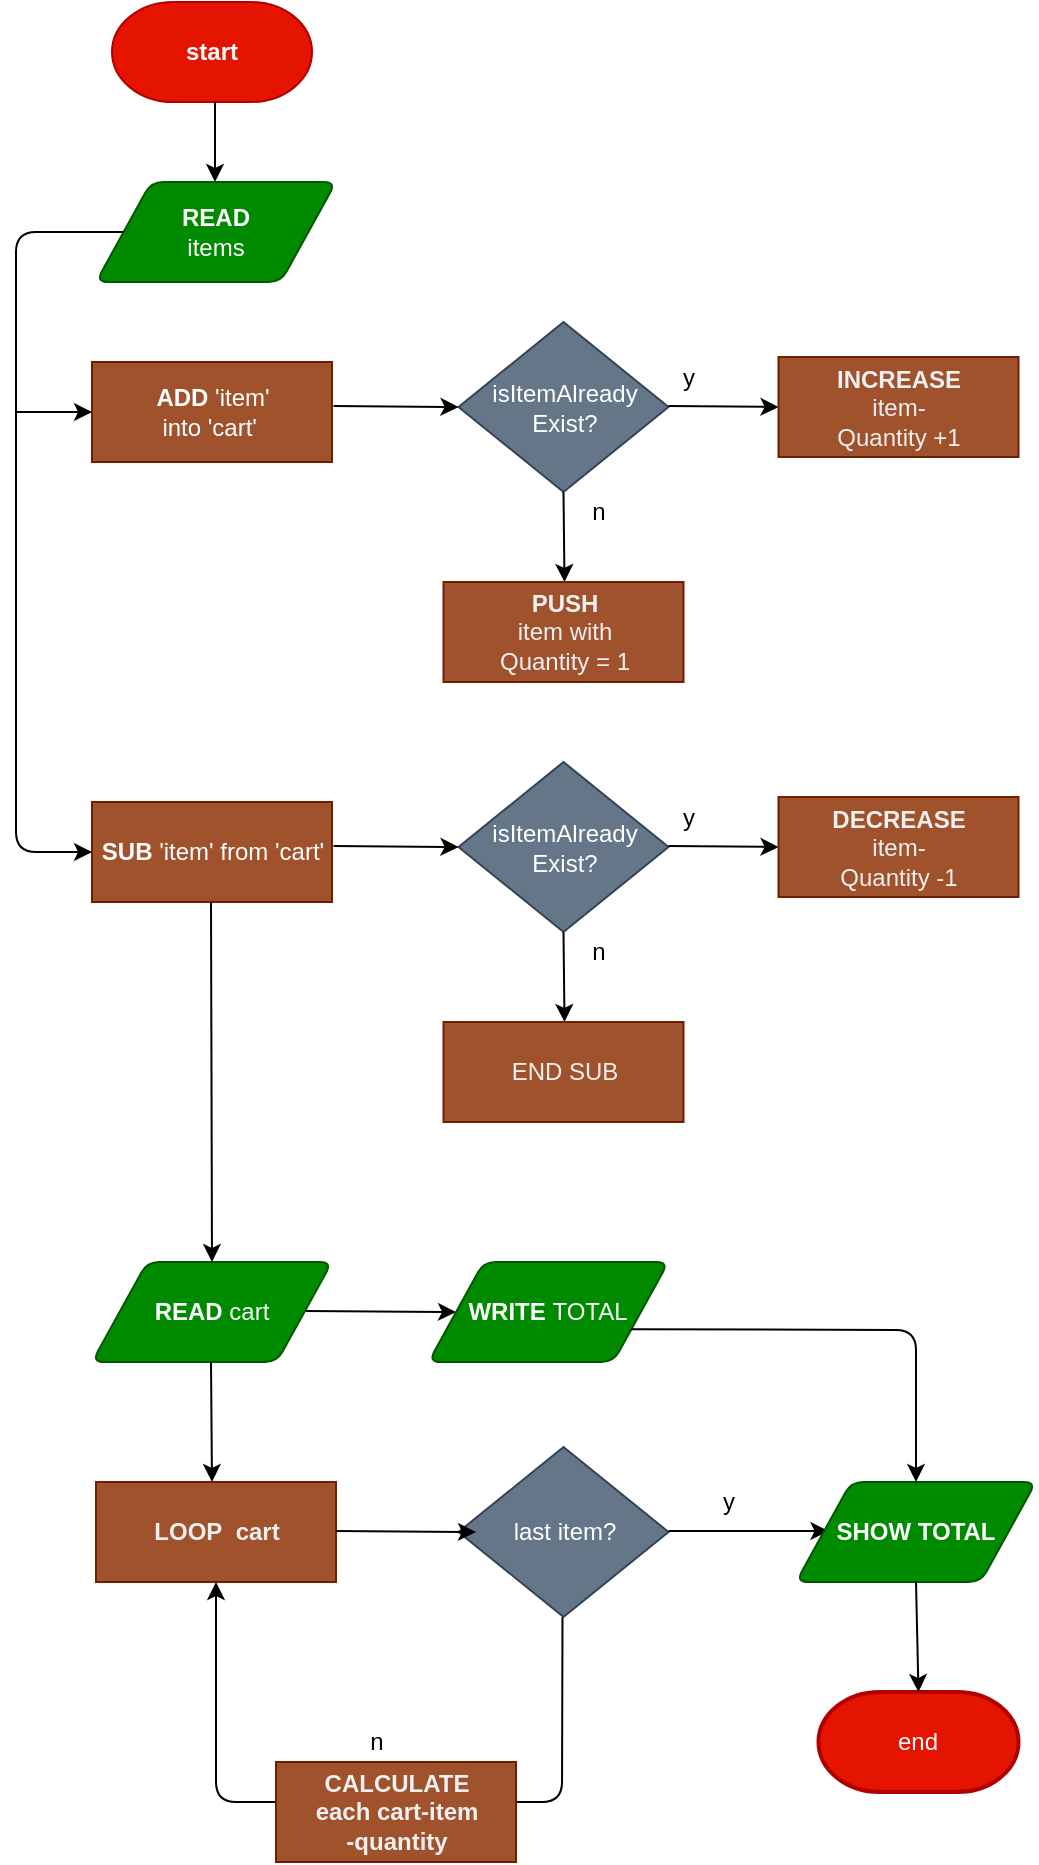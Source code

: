 <mxfile>
    <diagram id="_7fBYHgGEGUZ2jQKGacG" name="flowchart-shopping-cart -sederhana">
        <mxGraphModel dx="820" dy="566" grid="1" gridSize="10" guides="1" tooltips="1" connect="1" arrows="1" fold="1" page="1" pageScale="1" pageWidth="850" pageHeight="1100" math="0" shadow="0">
            <root>
                <mxCell id="0"/>
                <mxCell id="1" parent="0"/>
                <mxCell id="92" value="&lt;b&gt;start&lt;/b&gt;" style="strokeWidth=1;html=1;shape=mxgraph.flowchart.terminator;whiteSpace=wrap;fillColor=#e51400;strokeColor=#B20000;fontColor=#ffffff;" vertex="1" parent="1">
                    <mxGeometry x="178" y="90" width="100" height="50" as="geometry"/>
                </mxCell>
                <mxCell id="93" value="&lt;b&gt;READ &lt;/b&gt;cart" style="shape=parallelogram;html=1;strokeWidth=1;perimeter=parallelogramPerimeter;whiteSpace=wrap;rounded=1;arcSize=12;size=0.23;fillColor=#008a00;fontColor=#ffffff;strokeColor=#005700;" vertex="1" parent="1">
                    <mxGeometry x="168" y="720" width="120" height="50" as="geometry"/>
                </mxCell>
                <mxCell id="94" value="" style="endArrow=classic;html=1;strokeWidth=1;" edge="1" parent="1">
                    <mxGeometry width="50" height="50" relative="1" as="geometry">
                        <mxPoint x="229.5" y="140" as="sourcePoint"/>
                        <mxPoint x="229.5" y="180" as="targetPoint"/>
                    </mxGeometry>
                </mxCell>
                <mxCell id="95" value="&lt;b&gt;READ &lt;/b&gt;&lt;br&gt;items" style="shape=parallelogram;html=1;strokeWidth=1;perimeter=parallelogramPerimeter;whiteSpace=wrap;rounded=1;arcSize=12;size=0.23;fillColor=#008a00;fontColor=#ffffff;strokeColor=#005700;" vertex="1" parent="1">
                    <mxGeometry x="170" y="180" width="120" height="50" as="geometry"/>
                </mxCell>
                <mxCell id="96" value="isItemAlready&lt;br&gt;Exist?" style="shape=rhombus;html=1;dashed=0;whitespace=wrap;perimeter=rhombusPerimeter;fillColor=#647687;fontColor=#ffffff;strokeColor=#314354;strokeWidth=1;" vertex="1" parent="1">
                    <mxGeometry x="351.25" y="250" width="105" height="85" as="geometry"/>
                </mxCell>
                <mxCell id="97" value="n" style="text;html=1;align=center;verticalAlign=middle;resizable=0;points=[];autosize=1;strokeColor=none;fillColor=none;strokeWidth=1;" vertex="1" parent="1">
                    <mxGeometry x="411.25" y="335" width="20" height="20" as="geometry"/>
                </mxCell>
                <mxCell id="98" value="&lt;b&gt;ADD&amp;nbsp;&lt;/b&gt;'item'&lt;br&gt;into 'cart'&amp;nbsp;" style="html=1;dashed=0;whitespace=wrap;fillColor=#a0522d;fontColor=#ffffff;strokeColor=#6D1F00;strokeWidth=1;" vertex="1" parent="1">
                    <mxGeometry x="168" y="270" width="120" height="50" as="geometry"/>
                </mxCell>
                <mxCell id="99" value="" style="endArrow=classic;html=1;strokeWidth=1;entryX=0;entryY=0.5;entryDx=0;entryDy=0;" edge="1" parent="1" target="106">
                    <mxGeometry width="50" height="50" relative="1" as="geometry">
                        <mxPoint x="456.25" y="292" as="sourcePoint"/>
                        <mxPoint x="501.25" y="292" as="targetPoint"/>
                    </mxGeometry>
                </mxCell>
                <mxCell id="100" value="" style="endArrow=classic;html=1;strokeWidth=1;" edge="1" parent="1">
                    <mxGeometry width="50" height="50" relative="1" as="geometry">
                        <mxPoint x="227.5" y="770" as="sourcePoint"/>
                        <mxPoint x="228" y="830" as="targetPoint"/>
                    </mxGeometry>
                </mxCell>
                <mxCell id="101" value="" style="endArrow=classic;html=1;strokeWidth=1;entryX=0.5;entryY=1;entryDx=0;entryDy=0;" edge="1" parent="1" target="120">
                    <mxGeometry width="50" height="50" relative="1" as="geometry">
                        <mxPoint x="403.25" y="897.5" as="sourcePoint"/>
                        <mxPoint x="200" y="990" as="targetPoint"/>
                        <Array as="points">
                            <mxPoint x="403" y="990"/>
                            <mxPoint x="230" y="990"/>
                        </Array>
                    </mxGeometry>
                </mxCell>
                <mxCell id="102" value="end" style="strokeWidth=2;html=1;shape=mxgraph.flowchart.terminator;whiteSpace=wrap;fillColor=#e51400;fontColor=#ffffff;strokeColor=#B20000;" vertex="1" parent="1">
                    <mxGeometry x="531.25" y="935" width="100" height="50" as="geometry"/>
                </mxCell>
                <mxCell id="103" value="y" style="text;html=1;align=center;verticalAlign=middle;resizable=0;points=[];autosize=1;strokeColor=none;fillColor=none;strokeWidth=1;" vertex="1" parent="1">
                    <mxGeometry x="456.25" y="267.5" width="20" height="20" as="geometry"/>
                </mxCell>
                <mxCell id="104" value="" style="endArrow=classic;html=1;strokeWidth=1;exitX=0;exitY=0.5;exitDx=0;exitDy=0;entryX=0;entryY=0.5;entryDx=0;entryDy=0;" edge="1" parent="1" source="95" target="111">
                    <mxGeometry width="50" height="50" relative="1" as="geometry">
                        <mxPoint x="150" y="200" as="sourcePoint"/>
                        <mxPoint x="130" y="530" as="targetPoint"/>
                        <Array as="points">
                            <mxPoint x="130" y="205"/>
                            <mxPoint x="130" y="515"/>
                        </Array>
                    </mxGeometry>
                </mxCell>
                <mxCell id="105" value="" style="endArrow=classic;html=1;strokeWidth=1;exitX=0.5;exitY=1;exitDx=0;exitDy=0;" edge="1" parent="1" source="96">
                    <mxGeometry width="50" height="50" relative="1" as="geometry">
                        <mxPoint x="361.255" y="371.132" as="sourcePoint"/>
                        <mxPoint x="404.25" y="380" as="targetPoint"/>
                    </mxGeometry>
                </mxCell>
                <mxCell id="106" value="&lt;span style=&quot;color: rgb(240 , 240 , 240) ; font-family: &amp;#34;helvetica&amp;#34;&quot;&gt;&lt;b&gt;INCREASE&lt;br&gt;&lt;/b&gt;&lt;/span&gt;&lt;span style=&quot;color: rgb(240 , 240 , 240) ; font-family: &amp;#34;helvetica&amp;#34;&quot;&gt;item-&lt;/span&gt;&lt;br style=&quot;color: rgb(240 , 240 , 240) ; font-family: &amp;#34;helvetica&amp;#34;&quot;&gt;&lt;span style=&quot;color: rgb(240 , 240 , 240) ; font-family: &amp;#34;helvetica&amp;#34;&quot;&gt;Quantity +1&lt;/span&gt;" style="html=1;dashed=0;whitespace=wrap;fillColor=#a0522d;fontColor=#ffffff;strokeColor=#6D1F00;strokeWidth=1;" vertex="1" parent="1">
                    <mxGeometry x="511.25" y="267.5" width="120" height="50" as="geometry"/>
                </mxCell>
                <mxCell id="107" value="&lt;span style=&quot;color: rgb(240 , 240 , 240) ; font-family: &amp;#34;helvetica&amp;#34;&quot;&gt;&lt;b&gt;PUSH&lt;br&gt;&lt;/b&gt;item with&lt;/span&gt;&lt;br style=&quot;color: rgb(240 , 240 , 240) ; font-family: &amp;#34;helvetica&amp;#34;&quot;&gt;&lt;span style=&quot;color: rgb(240 , 240 , 240) ; font-family: &amp;#34;helvetica&amp;#34;&quot;&gt;Quantity = 1&lt;/span&gt;" style="html=1;dashed=0;whitespace=wrap;fillColor=#a0522d;fontColor=#ffffff;strokeColor=#6D1F00;strokeWidth=1;" vertex="1" parent="1">
                    <mxGeometry x="343.75" y="380" width="120" height="50" as="geometry"/>
                </mxCell>
                <mxCell id="108" value="" style="endArrow=classic;html=1;strokeWidth=1;entryX=0;entryY=0.5;entryDx=0;entryDy=0;" edge="1" parent="1" target="96">
                    <mxGeometry width="50" height="50" relative="1" as="geometry">
                        <mxPoint x="288.75" y="292" as="sourcePoint"/>
                        <mxPoint x="343.75" y="292.5" as="targetPoint"/>
                    </mxGeometry>
                </mxCell>
                <mxCell id="109" value="isItemAlready&lt;br&gt;Exist?" style="shape=rhombus;html=1;dashed=0;whitespace=wrap;perimeter=rhombusPerimeter;fillColor=#647687;fontColor=#ffffff;strokeColor=#314354;strokeWidth=1;" vertex="1" parent="1">
                    <mxGeometry x="351.25" y="470" width="105" height="85" as="geometry"/>
                </mxCell>
                <mxCell id="110" value="n" style="text;html=1;align=center;verticalAlign=middle;resizable=0;points=[];autosize=1;strokeColor=none;fillColor=none;strokeWidth=1;" vertex="1" parent="1">
                    <mxGeometry x="411.25" y="555" width="20" height="20" as="geometry"/>
                </mxCell>
                <mxCell id="111" value="&lt;b&gt;SUB&amp;nbsp;&lt;/b&gt;'item' from 'cart'" style="html=1;dashed=0;whitespace=wrap;fillColor=#a0522d;fontColor=#ffffff;strokeColor=#6D1F00;strokeWidth=1;" vertex="1" parent="1">
                    <mxGeometry x="168" y="490" width="120" height="50" as="geometry"/>
                </mxCell>
                <mxCell id="112" value="" style="endArrow=classic;html=1;strokeWidth=1;entryX=0;entryY=0.5;entryDx=0;entryDy=0;" edge="1" parent="1" target="116">
                    <mxGeometry width="50" height="50" relative="1" as="geometry">
                        <mxPoint x="456.25" y="512" as="sourcePoint"/>
                        <mxPoint x="501.25" y="512" as="targetPoint"/>
                    </mxGeometry>
                </mxCell>
                <mxCell id="113" value="y" style="text;html=1;align=center;verticalAlign=middle;resizable=0;points=[];autosize=1;strokeColor=none;fillColor=none;strokeWidth=1;" vertex="1" parent="1">
                    <mxGeometry x="456.25" y="487.5" width="20" height="20" as="geometry"/>
                </mxCell>
                <mxCell id="114" value="" style="endArrow=classic;html=1;strokeWidth=1;entryX=0.5;entryY=0;entryDx=0;entryDy=0;" edge="1" parent="1" target="93">
                    <mxGeometry width="50" height="50" relative="1" as="geometry">
                        <mxPoint x="227.5" y="540" as="sourcePoint"/>
                        <mxPoint x="228" y="690" as="targetPoint"/>
                    </mxGeometry>
                </mxCell>
                <mxCell id="115" value="" style="endArrow=classic;html=1;strokeWidth=1;exitX=0.5;exitY=1;exitDx=0;exitDy=0;" edge="1" parent="1" source="109">
                    <mxGeometry width="50" height="50" relative="1" as="geometry">
                        <mxPoint x="361.255" y="591.132" as="sourcePoint"/>
                        <mxPoint x="404.25" y="600" as="targetPoint"/>
                    </mxGeometry>
                </mxCell>
                <mxCell id="116" value="&lt;span style=&quot;color: rgb(240 , 240 , 240) ; font-family: &amp;#34;helvetica&amp;#34;&quot;&gt;&lt;b&gt;DECREASE&lt;br&gt;&lt;/b&gt;&lt;/span&gt;&lt;span style=&quot;color: rgb(240 , 240 , 240) ; font-family: &amp;#34;helvetica&amp;#34;&quot;&gt;item-&lt;/span&gt;&lt;br style=&quot;color: rgb(240 , 240 , 240) ; font-family: &amp;#34;helvetica&amp;#34;&quot;&gt;&lt;span style=&quot;color: rgb(240 , 240 , 240) ; font-family: &amp;#34;helvetica&amp;#34;&quot;&gt;Quantity -1&lt;/span&gt;" style="html=1;dashed=0;whitespace=wrap;fillColor=#a0522d;fontColor=#ffffff;strokeColor=#6D1F00;strokeWidth=1;" vertex="1" parent="1">
                    <mxGeometry x="511.25" y="487.5" width="120" height="50" as="geometry"/>
                </mxCell>
                <mxCell id="117" value="&lt;font color=&quot;#f0f0f0&quot; face=&quot;helvetica&quot;&gt;END SUB&lt;/font&gt;" style="html=1;dashed=0;whitespace=wrap;fillColor=#a0522d;fontColor=#ffffff;strokeColor=#6D1F00;strokeWidth=1;" vertex="1" parent="1">
                    <mxGeometry x="343.75" y="600" width="120" height="50" as="geometry"/>
                </mxCell>
                <mxCell id="118" value="" style="endArrow=classic;html=1;strokeWidth=1;entryX=0;entryY=0.5;entryDx=0;entryDy=0;" edge="1" parent="1" target="109">
                    <mxGeometry width="50" height="50" relative="1" as="geometry">
                        <mxPoint x="288.75" y="512" as="sourcePoint"/>
                        <mxPoint x="343.75" y="512.5" as="targetPoint"/>
                    </mxGeometry>
                </mxCell>
                <mxCell id="119" value="" style="endArrow=classic;html=1;strokeWidth=1;entryX=0;entryY=0.5;entryDx=0;entryDy=0;" edge="1" parent="1" target="98">
                    <mxGeometry width="50" height="50" relative="1" as="geometry">
                        <mxPoint x="130" y="295" as="sourcePoint"/>
                        <mxPoint x="140" y="317.5" as="targetPoint"/>
                    </mxGeometry>
                </mxCell>
                <mxCell id="120" value="&lt;font color=&quot;#f0f0f0&quot; face=&quot;helvetica&quot;&gt;&lt;b&gt;LOOP&amp;nbsp; cart&lt;/b&gt;&lt;/font&gt;" style="html=1;dashed=0;whitespace=wrap;fillColor=#a0522d;fontColor=#ffffff;strokeColor=#6D1F00;strokeWidth=1;" vertex="1" parent="1">
                    <mxGeometry x="170" y="830" width="120" height="50" as="geometry"/>
                </mxCell>
                <mxCell id="121" value="last item?" style="shape=rhombus;html=1;dashed=0;whitespace=wrap;perimeter=rhombusPerimeter;fillColor=#647687;fontColor=#ffffff;strokeColor=#314354;strokeWidth=1;" vertex="1" parent="1">
                    <mxGeometry x="351.25" y="812.5" width="105" height="85" as="geometry"/>
                </mxCell>
                <mxCell id="122" value="" style="endArrow=classic;html=1;strokeWidth=1;" edge="1" parent="1">
                    <mxGeometry width="50" height="50" relative="1" as="geometry">
                        <mxPoint x="456.25" y="854.5" as="sourcePoint"/>
                        <mxPoint x="536.25" y="854.5" as="targetPoint"/>
                    </mxGeometry>
                </mxCell>
                <mxCell id="123" value="" style="endArrow=classic;html=1;strokeWidth=1;" edge="1" parent="1">
                    <mxGeometry width="50" height="50" relative="1" as="geometry">
                        <mxPoint x="290" y="854.5" as="sourcePoint"/>
                        <mxPoint x="360" y="855" as="targetPoint"/>
                    </mxGeometry>
                </mxCell>
                <mxCell id="124" value="n" style="text;html=1;align=center;verticalAlign=middle;resizable=0;points=[];autosize=1;strokeColor=none;fillColor=none;strokeWidth=1;" vertex="1" parent="1">
                    <mxGeometry x="300" y="950" width="20" height="20" as="geometry"/>
                </mxCell>
                <mxCell id="125" value="&lt;font color=&quot;#f0f0f0&quot; face=&quot;helvetica&quot;&gt;&lt;b&gt;CALCULATE&lt;br&gt;each cart-item&lt;br&gt;-quantity&lt;br&gt;&lt;/b&gt;&lt;/font&gt;" style="html=1;dashed=0;whitespace=wrap;fillColor=#a0522d;fontColor=#ffffff;strokeColor=#6D1F00;strokeWidth=1;" vertex="1" parent="1">
                    <mxGeometry x="260" y="970" width="120" height="50" as="geometry"/>
                </mxCell>
                <mxCell id="126" value="y" style="text;html=1;align=center;verticalAlign=middle;resizable=0;points=[];autosize=1;strokeColor=none;fillColor=none;strokeWidth=1;" vertex="1" parent="1">
                    <mxGeometry x="476.25" y="830" width="20" height="20" as="geometry"/>
                </mxCell>
                <mxCell id="127" value="&lt;b&gt;WRITE&amp;nbsp;&lt;/b&gt;TOTAL" style="shape=parallelogram;html=1;strokeWidth=1;perimeter=parallelogramPerimeter;whiteSpace=wrap;rounded=1;arcSize=12;size=0.23;fillColor=#008a00;fontColor=#ffffff;strokeColor=#005700;" vertex="1" parent="1">
                    <mxGeometry x="336.25" y="720" width="120" height="50" as="geometry"/>
                </mxCell>
                <mxCell id="128" value="" style="endArrow=classic;html=1;strokeWidth=1;" edge="1" parent="1">
                    <mxGeometry width="50" height="50" relative="1" as="geometry">
                        <mxPoint x="275" y="744.5" as="sourcePoint"/>
                        <mxPoint x="350" y="745" as="targetPoint"/>
                    </mxGeometry>
                </mxCell>
                <mxCell id="129" value="&lt;b&gt;SHOW TOTAL&lt;/b&gt;" style="shape=parallelogram;html=1;strokeWidth=1;perimeter=parallelogramPerimeter;whiteSpace=wrap;rounded=1;arcSize=12;size=0.23;fillColor=#008a00;fontColor=#ffffff;strokeColor=#005700;" vertex="1" parent="1">
                    <mxGeometry x="520" y="830" width="120" height="50" as="geometry"/>
                </mxCell>
                <mxCell id="130" value="" style="endArrow=classic;html=1;strokeWidth=1;entryX=0.5;entryY=0;entryDx=0;entryDy=0;entryPerimeter=0;exitX=0.5;exitY=1;exitDx=0;exitDy=0;" edge="1" parent="1" source="129" target="102">
                    <mxGeometry width="50" height="50" relative="1" as="geometry">
                        <mxPoint x="650" y="897.5" as="sourcePoint"/>
                        <mxPoint x="730" y="897.5" as="targetPoint"/>
                    </mxGeometry>
                </mxCell>
                <mxCell id="131" value="" style="endArrow=classic;html=1;strokeWidth=1;exitX=1;exitY=0.75;exitDx=0;exitDy=0;entryX=0.5;entryY=0;entryDx=0;entryDy=0;" edge="1" parent="1" source="127" target="129">
                    <mxGeometry width="50" height="50" relative="1" as="geometry">
                        <mxPoint x="466.25" y="864.5" as="sourcePoint"/>
                        <mxPoint x="590" y="754" as="targetPoint"/>
                        <Array as="points">
                            <mxPoint x="580" y="754"/>
                        </Array>
                    </mxGeometry>
                </mxCell>
            </root>
        </mxGraphModel>
    </diagram>
</mxfile>